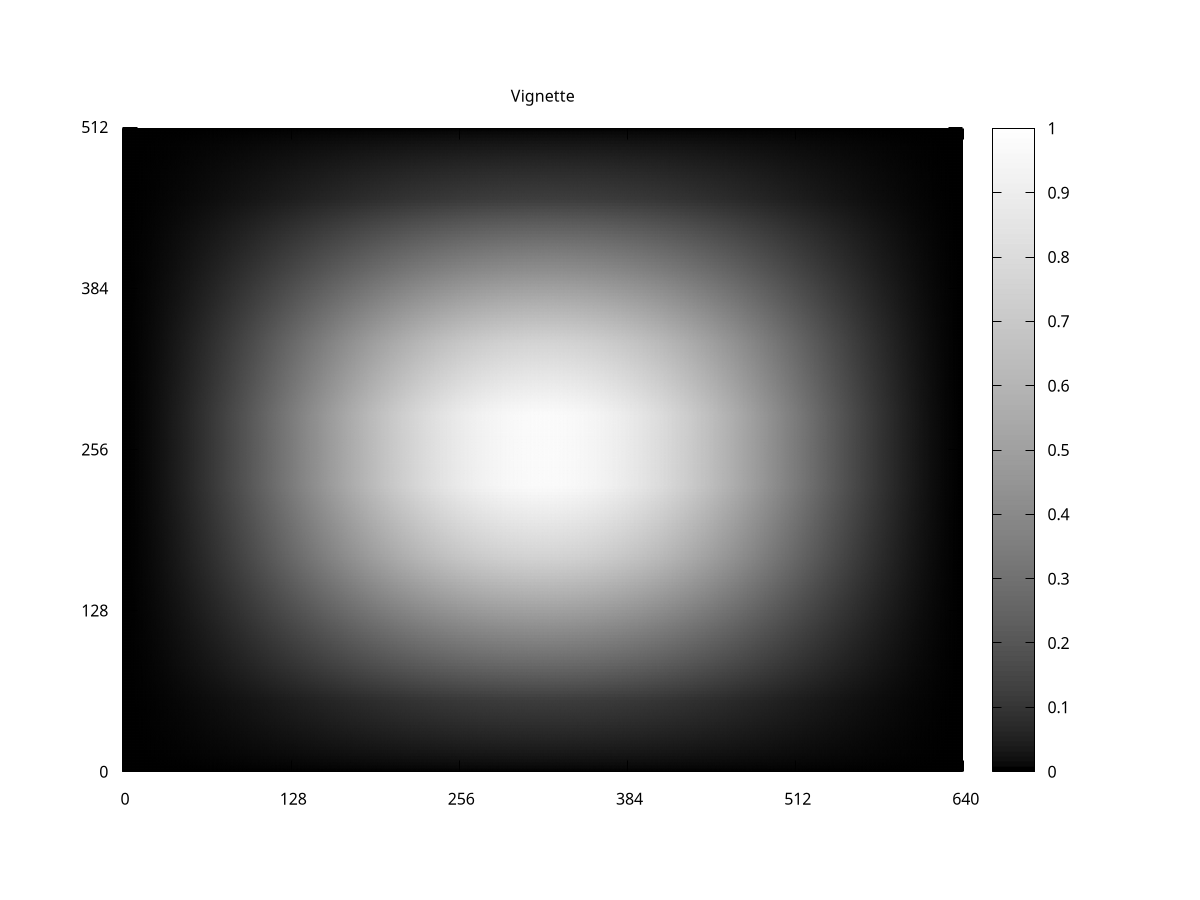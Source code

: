 # Vignette plot
# ------------
# generate plot with:
# > gnuplot vignette.gnuplot

max_val=256.
w=640.
h=512.

set xtics 128
set ytics 128

# Render settings
set terminal pngcairo enhanced font "arial,10" fontscale 1.0 size w,h 
set output 'bld/vignette.png'

set title "Vignette"
set nokey

set xlabel ""
set ylabel ""

set xrange [0:(w-1)]
set yrange [0:(h-1)]
set zrange [0:max_val-1]
set samples w,h
set pm3d map interpolate 0,0
set palette gray

splot (sin(pi/w * x) * sin(pi/h * y))**2
